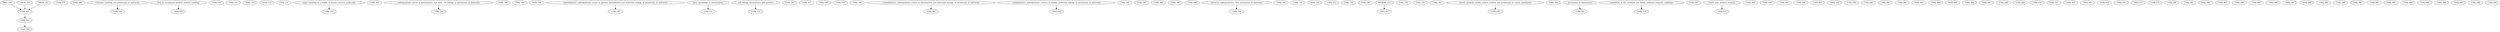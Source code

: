 digraph G {
    edge [color=black];
    BIOL_220 -> CONJ_401;
    edge [color=red];
    CHEM_155 -> CONJ_401;
    CHEM_162 -> CONJ_401;
    edge [color=black];
    CONJ_401 -> CONJ_402;
    edge [color=black];
    CONJ_402 -> CONJ_403;
    CONJ_475;
    CONJ_480;
    edge [color=black];
    Graduate_standing_and_permission_of_instructor -> CONJ_504;
    edge [color=black];
    first_or_secondyear_medical_student_standing -> CONJ_505;
    CONJ_510;
    CONJ_511;
    CONJ_512;
    CONJ_513;
    CONJ_514;
    edge [color=black];
    major_standing_in_a_health_or_human_services_profession -> CONJ_515;
    CONJ_516;
    edge [color=black];
    undergraduate_course_in_biochemistry_and_basic_cell_biology_or_permission_of_instructor -> CONJ_524;
    CONJ_526;
    CONJ_529;
    CONJ_530;
    edge [color=black];
    comprehensive_undergraduate_course_in_general_biochemistry_and_molecular_biology_or_permission_of_instructor -> CONJ_531;
    edge [color=black];
    basic_knowledge_of_biochemistry -> CONJ_532;
    edge [color=black];
    cell_biology_biochemistry_and_genetics -> CONJ_533;
    CONJ_534;
    CONJ_537;
    CONJ_538;
    CONJ_539;
    CONJ_540;
    edge [color=black];
    comprehensive_undergraduate_course_in_biochemistry_and_molecular_biology_or_permission_of_instructor -> CONJ_541;
    edge [color=black];
    comprehensive_undergraduate_courses_in_biology_molecular_biology_or_permission_of_instructor -> CONJ_542;
    CONJ_544;
    CONJ_545;
    CONJ_546;
    CONJ_547;
    CONJ_548;
    edge [color=black];
    advanced_undergraduates_with_permission_of_instructor -> CONJ_549;
    CONJ_550;
    CONJ_551;
    CONJ_552;
    CONJ_553;
    CONJ_554;
    CONJ_556;
    edge [color=black];
    MICROM_412 -> CONJ_557;
    CONJ_558;
    CONJ_559;
    CONJ_562;
    edge [color=black];
    current_graduate_health_science_student_and_permission_of_course_coordinator -> CONJ_570;
    CONJ_583;
    edge [color=black];
    permission_of_department -> CONJ_585;
    edge [color=black];
    completion_of_the_medicine_and_family_medicine_required_clerkships -> CONJ_616;
    CONJ_617;
    edge [color=black];
    fourth_year_medical_students -> CONJ_625;
    CONJ_626;
    CONJ_630;
    CONJ_655;
    CONJ_656;
    CONJ_657;
    CONJ_658;
    CONJ_659;
    CONJ_660;
    CONJ_661;
    CONJ_662;
    CONJ_663;
    CONJ_664;
    CONJ_665;
    CONJ_666;
    CONJ_667;
    CONJ_668;
    CONJ_669;
    CONJ_670;
    CONJ_671;
    CONJ_672;
    CONJ_673;
    CONJ_674;
    CONJ_675;
    CONJ_677;
    CONJ_679;
    CONJ_680;
    CONJ_681;
    CONJ_682;
    CONJ_683;
    CONJ_684;
    CONJ_685;
    CONJ_686;
    CONJ_687;
    CONJ_688;
    CONJ_689;
    CONJ_690;
    CONJ_691;
    CONJ_692;
    CONJ_693;
    CONJ_694;
    CONJ_695;
    CONJ_696;
    CONJ_697;
    CONJ_698;
    CONJ_699;
}
